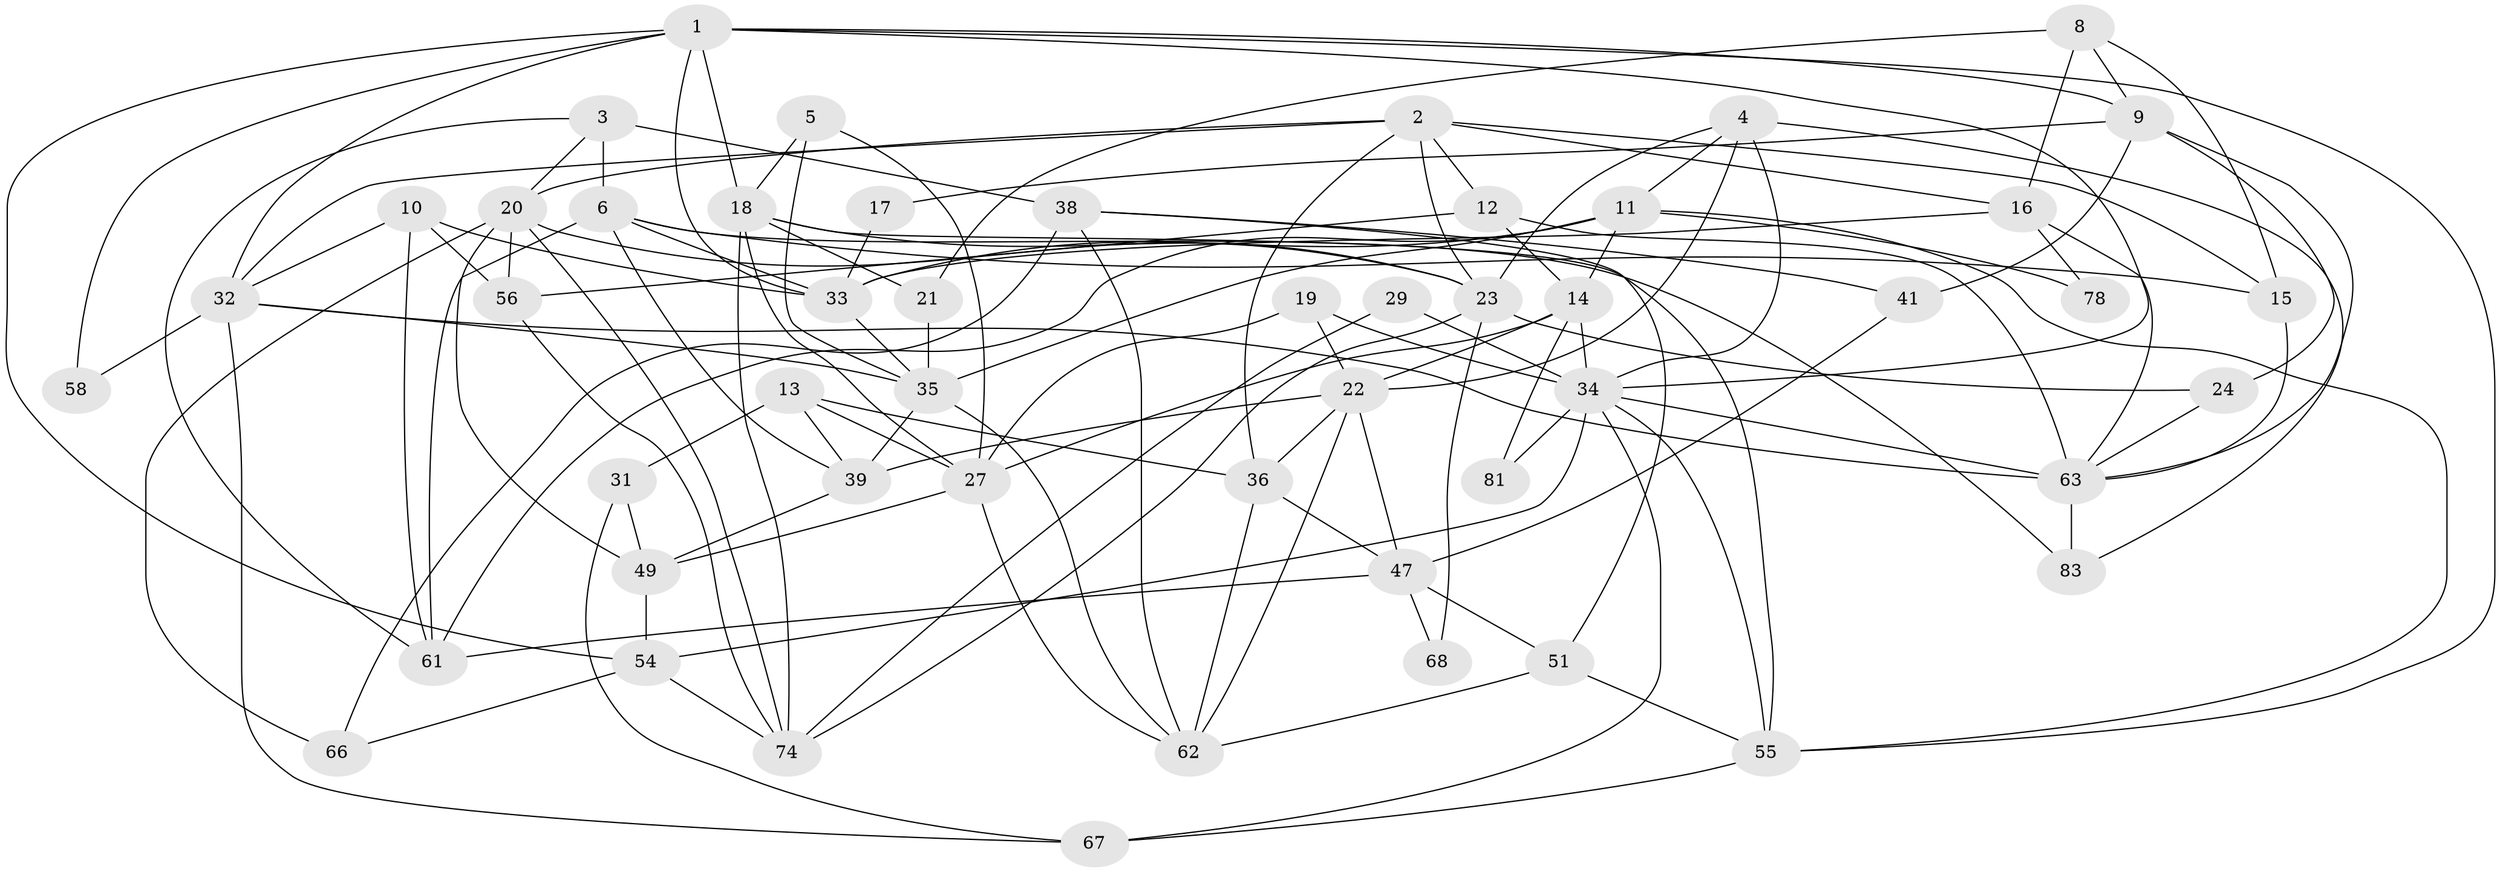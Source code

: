 // original degree distribution, {7: 0.024096385542168676, 6: 0.12048192771084337, 5: 0.1927710843373494, 3: 0.24096385542168675, 8: 0.012048192771084338, 2: 0.1566265060240964, 4: 0.25301204819277107}
// Generated by graph-tools (version 1.1) at 2025/41/03/06/25 10:41:52]
// undirected, 51 vertices, 125 edges
graph export_dot {
graph [start="1"]
  node [color=gray90,style=filled];
  1 [super="+71"];
  2 [super="+46"];
  3 [super="+7"];
  4;
  5;
  6 [super="+40"];
  8 [super="+48"];
  9 [super="+45"];
  10 [super="+28"];
  11 [super="+53"];
  12 [super="+65"];
  13;
  14 [super="+52"];
  15;
  16 [super="+73"];
  17;
  18 [super="+25"];
  19;
  20 [super="+30"];
  21;
  22 [super="+43"];
  23 [super="+79"];
  24 [super="+26"];
  27 [super="+77"];
  29;
  31 [super="+72"];
  32 [super="+44"];
  33 [super="+60"];
  34 [super="+42"];
  35 [super="+37"];
  36 [super="+59"];
  38 [super="+50"];
  39 [super="+82"];
  41;
  47 [super="+57"];
  49;
  51;
  54 [super="+69"];
  55 [super="+76"];
  56 [super="+80"];
  58;
  61 [super="+64"];
  62 [super="+75"];
  63 [super="+70"];
  66;
  67;
  68;
  74;
  78;
  81;
  83;
  1 -- 34;
  1 -- 9;
  1 -- 33;
  1 -- 55;
  1 -- 58;
  1 -- 32;
  1 -- 18;
  1 -- 54;
  2 -- 32;
  2 -- 12;
  2 -- 20;
  2 -- 23;
  2 -- 15;
  2 -- 16;
  2 -- 36;
  3 -- 6 [weight=2];
  3 -- 61;
  3 -- 38 [weight=3];
  3 -- 20;
  4 -- 11;
  4 -- 22;
  4 -- 83;
  4 -- 34;
  4 -- 23;
  5 -- 27;
  5 -- 18;
  5 -- 35;
  6 -- 39;
  6 -- 61 [weight=2];
  6 -- 83;
  6 -- 15;
  6 -- 33;
  8 -- 21;
  8 -- 16;
  8 -- 15;
  8 -- 9;
  9 -- 17;
  9 -- 24;
  9 -- 63;
  9 -- 41;
  10 -- 61;
  10 -- 56;
  10 -- 32;
  10 -- 33;
  11 -- 61;
  11 -- 78;
  11 -- 55;
  11 -- 33 [weight=2];
  11 -- 14;
  11 -- 35;
  12 -- 56;
  12 -- 63 [weight=2];
  12 -- 14;
  13 -- 27;
  13 -- 31;
  13 -- 39;
  13 -- 36;
  14 -- 81;
  14 -- 27;
  14 -- 34;
  14 -- 22;
  15 -- 63;
  16 -- 63;
  16 -- 78;
  16 -- 33;
  17 -- 33;
  18 -- 74;
  18 -- 27;
  18 -- 21;
  18 -- 55;
  18 -- 23;
  19 -- 22 [weight=2];
  19 -- 27;
  19 -- 34;
  20 -- 49;
  20 -- 23;
  20 -- 66;
  20 -- 74;
  20 -- 56;
  21 -- 35;
  22 -- 36;
  22 -- 62;
  22 -- 47;
  22 -- 39;
  23 -- 68;
  23 -- 24;
  23 -- 74;
  24 -- 63;
  27 -- 49;
  27 -- 62;
  29 -- 34;
  29 -- 74;
  31 -- 67;
  31 -- 49;
  32 -- 63;
  32 -- 67;
  32 -- 58;
  32 -- 35;
  33 -- 35;
  34 -- 81;
  34 -- 55;
  34 -- 67;
  34 -- 54;
  34 -- 63;
  35 -- 39;
  35 -- 62;
  36 -- 47;
  36 -- 62;
  38 -- 41;
  38 -- 66;
  38 -- 51;
  38 -- 62;
  39 -- 49;
  41 -- 47;
  47 -- 51;
  47 -- 68;
  47 -- 61;
  49 -- 54;
  51 -- 62;
  51 -- 55;
  54 -- 74;
  54 -- 66;
  55 -- 67;
  56 -- 74;
  63 -- 83;
}
